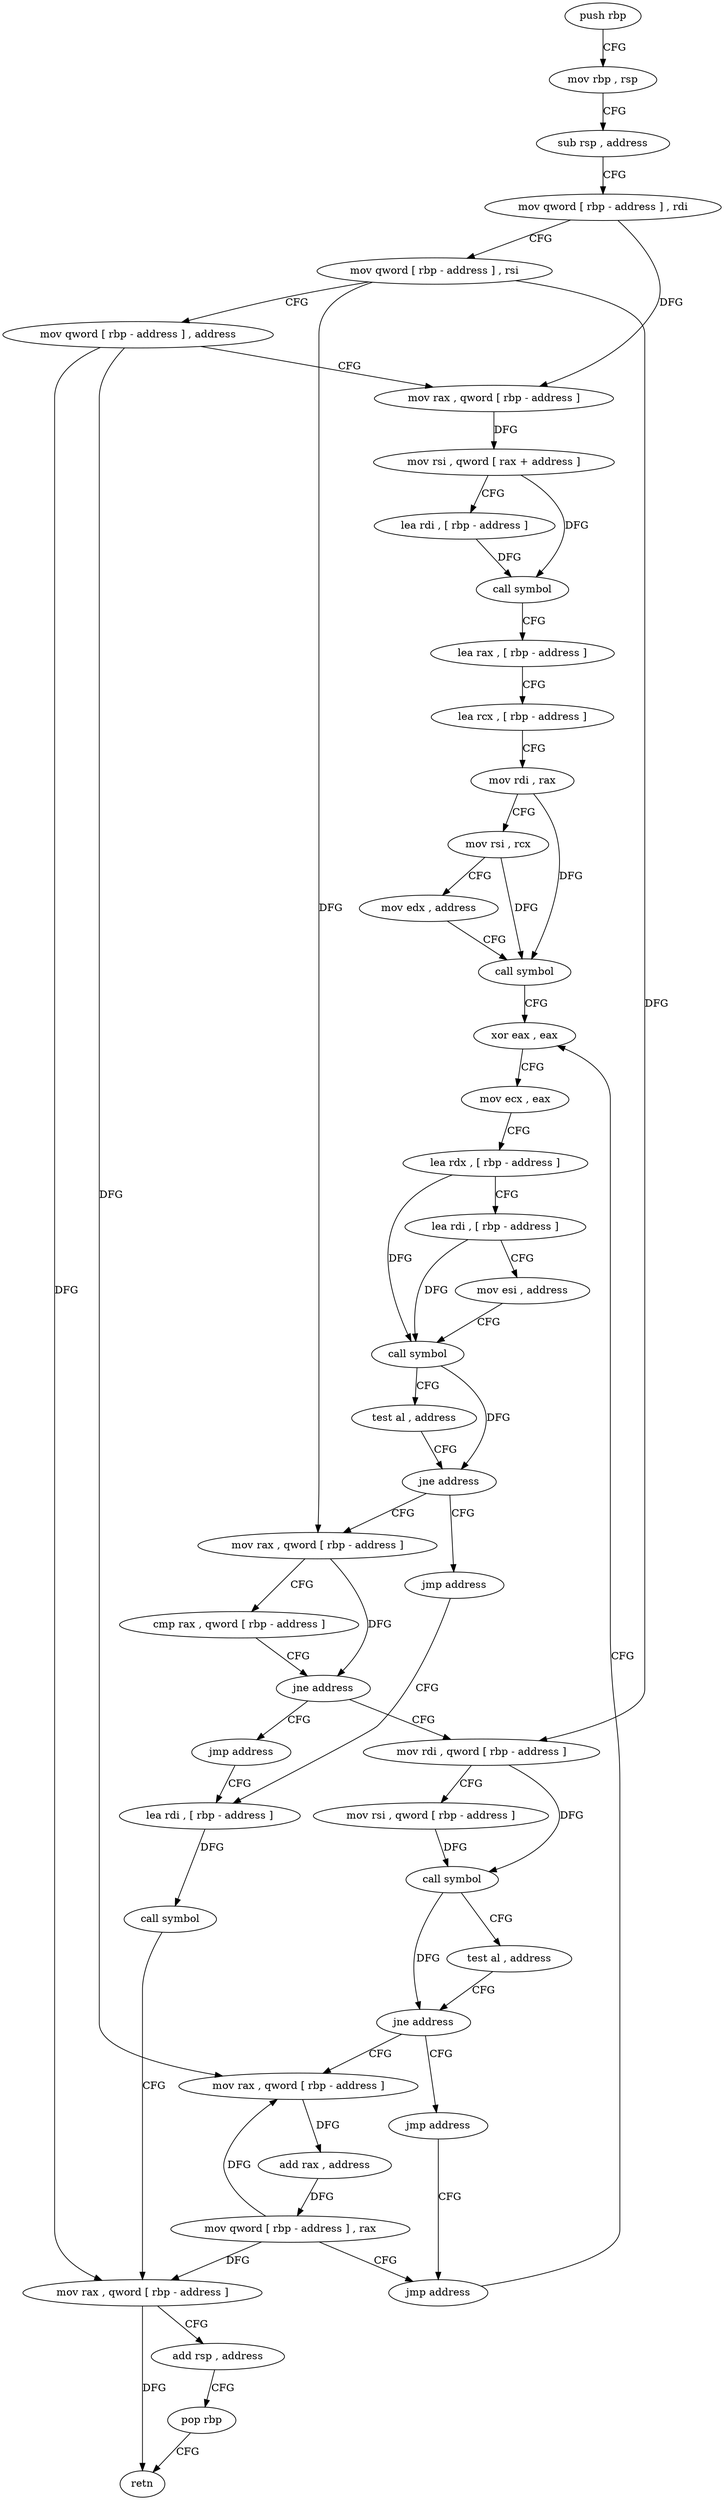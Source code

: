 digraph "func" {
"87680" [label = "push rbp" ]
"87681" [label = "mov rbp , rsp" ]
"87684" [label = "sub rsp , address" ]
"87691" [label = "mov qword [ rbp - address ] , rdi" ]
"87695" [label = "mov qword [ rbp - address ] , rsi" ]
"87699" [label = "mov qword [ rbp - address ] , address" ]
"87707" [label = "mov rax , qword [ rbp - address ]" ]
"87711" [label = "mov rsi , qword [ rax + address ]" ]
"87715" [label = "lea rdi , [ rbp - address ]" ]
"87722" [label = "call symbol" ]
"87727" [label = "lea rax , [ rbp - address ]" ]
"87731" [label = "lea rcx , [ rbp - address ]" ]
"87738" [label = "mov rdi , rax" ]
"87741" [label = "mov rsi , rcx" ]
"87744" [label = "mov edx , address" ]
"87749" [label = "call symbol" ]
"87754" [label = "xor eax , eax" ]
"87789" [label = "mov rax , qword [ rbp - address ]" ]
"87793" [label = "cmp rax , qword [ rbp - address ]" ]
"87797" [label = "jne address" ]
"87808" [label = "mov rdi , qword [ rbp - address ]" ]
"87803" [label = "jmp address" ]
"87784" [label = "jmp address" ]
"87853" [label = "lea rdi , [ rbp - address ]" ]
"87812" [label = "mov rsi , qword [ rbp - address ]" ]
"87816" [label = "call symbol" ]
"87821" [label = "test al , address" ]
"87823" [label = "jne address" ]
"87834" [label = "mov rax , qword [ rbp - address ]" ]
"87829" [label = "jmp address" ]
"87857" [label = "call symbol" ]
"87862" [label = "mov rax , qword [ rbp - address ]" ]
"87866" [label = "add rsp , address" ]
"87873" [label = "pop rbp" ]
"87874" [label = "retn" ]
"87838" [label = "add rax , address" ]
"87844" [label = "mov qword [ rbp - address ] , rax" ]
"87848" [label = "jmp address" ]
"87756" [label = "mov ecx , eax" ]
"87758" [label = "lea rdx , [ rbp - address ]" ]
"87762" [label = "lea rdi , [ rbp - address ]" ]
"87766" [label = "mov esi , address" ]
"87771" [label = "call symbol" ]
"87776" [label = "test al , address" ]
"87778" [label = "jne address" ]
"87680" -> "87681" [ label = "CFG" ]
"87681" -> "87684" [ label = "CFG" ]
"87684" -> "87691" [ label = "CFG" ]
"87691" -> "87695" [ label = "CFG" ]
"87691" -> "87707" [ label = "DFG" ]
"87695" -> "87699" [ label = "CFG" ]
"87695" -> "87789" [ label = "DFG" ]
"87695" -> "87808" [ label = "DFG" ]
"87699" -> "87707" [ label = "CFG" ]
"87699" -> "87862" [ label = "DFG" ]
"87699" -> "87834" [ label = "DFG" ]
"87707" -> "87711" [ label = "DFG" ]
"87711" -> "87715" [ label = "CFG" ]
"87711" -> "87722" [ label = "DFG" ]
"87715" -> "87722" [ label = "DFG" ]
"87722" -> "87727" [ label = "CFG" ]
"87727" -> "87731" [ label = "CFG" ]
"87731" -> "87738" [ label = "CFG" ]
"87738" -> "87741" [ label = "CFG" ]
"87738" -> "87749" [ label = "DFG" ]
"87741" -> "87744" [ label = "CFG" ]
"87741" -> "87749" [ label = "DFG" ]
"87744" -> "87749" [ label = "CFG" ]
"87749" -> "87754" [ label = "CFG" ]
"87754" -> "87756" [ label = "CFG" ]
"87789" -> "87793" [ label = "CFG" ]
"87789" -> "87797" [ label = "DFG" ]
"87793" -> "87797" [ label = "CFG" ]
"87797" -> "87808" [ label = "CFG" ]
"87797" -> "87803" [ label = "CFG" ]
"87808" -> "87812" [ label = "CFG" ]
"87808" -> "87816" [ label = "DFG" ]
"87803" -> "87853" [ label = "CFG" ]
"87784" -> "87853" [ label = "CFG" ]
"87853" -> "87857" [ label = "DFG" ]
"87812" -> "87816" [ label = "DFG" ]
"87816" -> "87821" [ label = "CFG" ]
"87816" -> "87823" [ label = "DFG" ]
"87821" -> "87823" [ label = "CFG" ]
"87823" -> "87834" [ label = "CFG" ]
"87823" -> "87829" [ label = "CFG" ]
"87834" -> "87838" [ label = "DFG" ]
"87829" -> "87848" [ label = "CFG" ]
"87857" -> "87862" [ label = "CFG" ]
"87862" -> "87866" [ label = "CFG" ]
"87862" -> "87874" [ label = "DFG" ]
"87866" -> "87873" [ label = "CFG" ]
"87873" -> "87874" [ label = "CFG" ]
"87838" -> "87844" [ label = "DFG" ]
"87844" -> "87848" [ label = "CFG" ]
"87844" -> "87862" [ label = "DFG" ]
"87844" -> "87834" [ label = "DFG" ]
"87848" -> "87754" [ label = "CFG" ]
"87756" -> "87758" [ label = "CFG" ]
"87758" -> "87762" [ label = "CFG" ]
"87758" -> "87771" [ label = "DFG" ]
"87762" -> "87766" [ label = "CFG" ]
"87762" -> "87771" [ label = "DFG" ]
"87766" -> "87771" [ label = "CFG" ]
"87771" -> "87776" [ label = "CFG" ]
"87771" -> "87778" [ label = "DFG" ]
"87776" -> "87778" [ label = "CFG" ]
"87778" -> "87789" [ label = "CFG" ]
"87778" -> "87784" [ label = "CFG" ]
}
